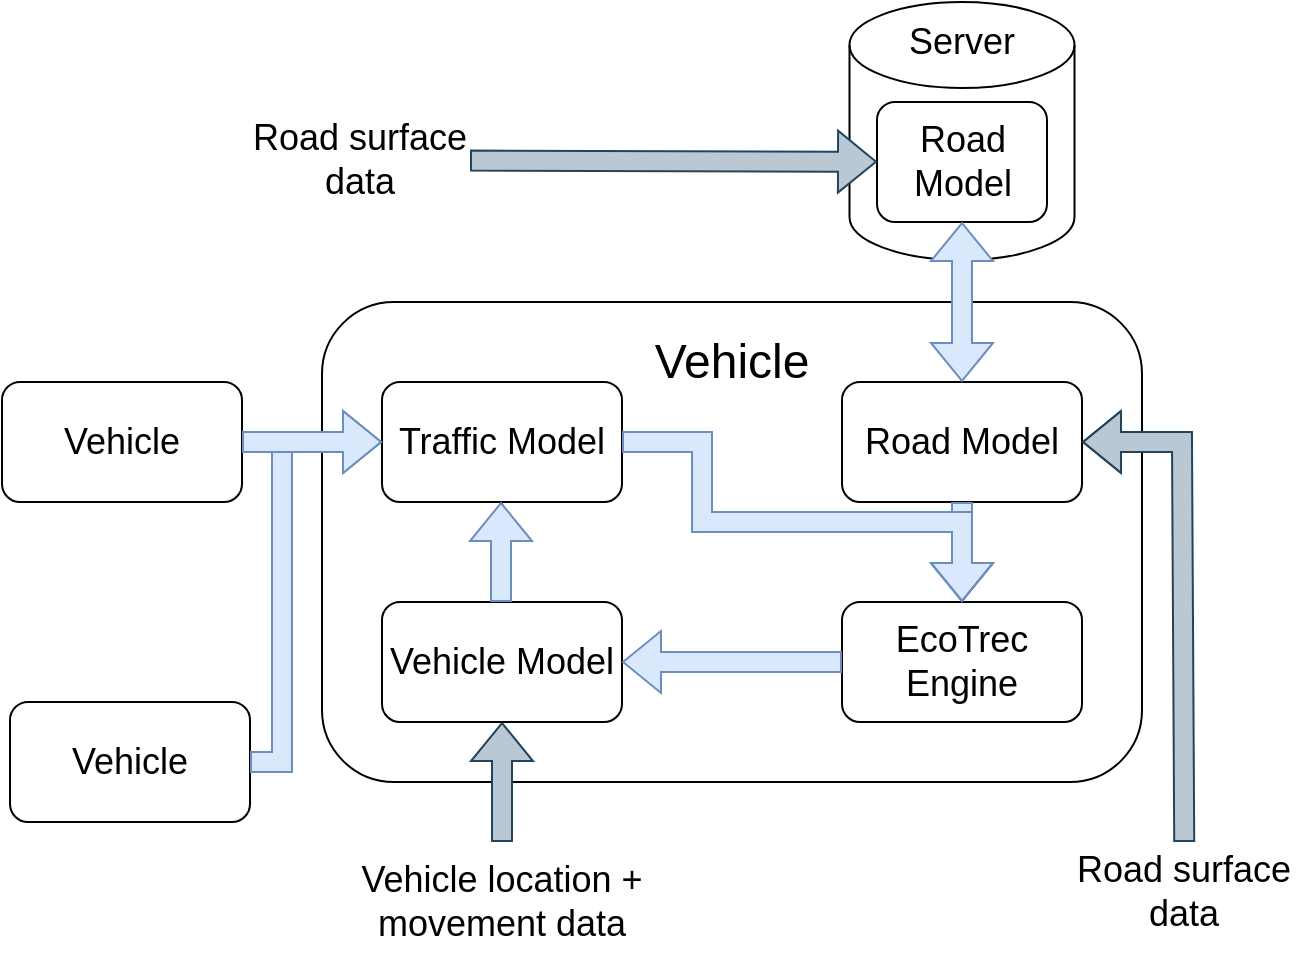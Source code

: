 <mxfile version="13.1.2" type="github">
  <diagram id="dmLgBLUqlHNM_bfMmvdy" name="Page-1">
    <mxGraphModel dx="1038" dy="548" grid="1" gridSize="10" guides="1" tooltips="1" connect="1" arrows="1" fold="1" page="1" pageScale="1" pageWidth="827" pageHeight="1169" math="0" shadow="0">
      <root>
        <mxCell id="0" />
        <mxCell id="1" parent="0" />
        <mxCell id="7ubEmNlEojUCyiRUeKrn-3" value="" style="strokeWidth=1;html=1;shape=mxgraph.flowchart.database;whiteSpace=wrap;" vertex="1" parent="1">
          <mxGeometry x="543.75" y="100" width="112.5" height="129" as="geometry" />
        </mxCell>
        <mxCell id="EFgIRNmMkR1W0rw9u6N1-2" value="" style="rounded=1;whiteSpace=wrap;html=1;" parent="1" vertex="1">
          <mxGeometry x="280" y="250" width="410" height="240" as="geometry" />
        </mxCell>
        <mxCell id="EFgIRNmMkR1W0rw9u6N1-3" value="&lt;font style=&quot;font-size: 18px&quot;&gt;Vehicle Model&lt;/font&gt;" style="rounded=1;whiteSpace=wrap;html=1;" parent="1" vertex="1">
          <mxGeometry x="310" y="400" width="120" height="60" as="geometry" />
        </mxCell>
        <mxCell id="EFgIRNmMkR1W0rw9u6N1-4" value="&lt;font style=&quot;font-size: 18px&quot;&gt;Road Model&lt;/font&gt;" style="rounded=1;whiteSpace=wrap;html=1;" parent="1" vertex="1">
          <mxGeometry x="540" y="290" width="120" height="60" as="geometry" />
        </mxCell>
        <mxCell id="EFgIRNmMkR1W0rw9u6N1-5" value="&lt;font style=&quot;font-size: 18px&quot;&gt;EcoTrec Engine&lt;/font&gt;" style="rounded=1;whiteSpace=wrap;html=1;" parent="1" vertex="1">
          <mxGeometry x="540" y="400" width="120" height="60" as="geometry" />
        </mxCell>
        <mxCell id="EFgIRNmMkR1W0rw9u6N1-6" value="&lt;font style=&quot;font-size: 18px&quot;&gt;Traffic Model&lt;/font&gt;" style="rounded=1;whiteSpace=wrap;html=1;" parent="1" vertex="1">
          <mxGeometry x="310" y="290" width="120" height="60" as="geometry" />
        </mxCell>
        <mxCell id="EFgIRNmMkR1W0rw9u6N1-11" value="" style="endArrow=classic;html=1;entryX=0.5;entryY=1;entryDx=0;entryDy=0;" parent="1" source="EFgIRNmMkR1W0rw9u6N1-3" target="EFgIRNmMkR1W0rw9u6N1-6" edge="1">
          <mxGeometry width="50" height="50" relative="1" as="geometry">
            <mxPoint x="210" y="600" as="sourcePoint" />
            <mxPoint x="260" y="550" as="targetPoint" />
          </mxGeometry>
        </mxCell>
        <mxCell id="EFgIRNmMkR1W0rw9u6N1-13" value="" style="endArrow=classic;html=1;entryX=0.5;entryY=0;entryDx=0;entryDy=0;exitX=0.5;exitY=1;exitDx=0;exitDy=0;rounded=0;shape=flexArrow;startSize=6;fillColor=#dae8fc;strokeColor=#6c8ebf;" parent="1" source="EFgIRNmMkR1W0rw9u6N1-4" target="EFgIRNmMkR1W0rw9u6N1-5" edge="1">
          <mxGeometry width="50" height="50" relative="1" as="geometry">
            <mxPoint x="330" y="620" as="sourcePoint" />
            <mxPoint x="380" y="570" as="targetPoint" />
          </mxGeometry>
        </mxCell>
        <mxCell id="EFgIRNmMkR1W0rw9u6N1-14" value="" style="endArrow=classic;html=1;entryX=0.5;entryY=0;entryDx=0;entryDy=0;exitX=1;exitY=0.5;exitDx=0;exitDy=0;fillColor=#dae8fc;strokeColor=#6c8ebf;rounded=0;shape=flexArrow;startSize=6;" parent="1" source="EFgIRNmMkR1W0rw9u6N1-6" target="EFgIRNmMkR1W0rw9u6N1-5" edge="1">
          <mxGeometry width="50" height="50" relative="1" as="geometry">
            <mxPoint x="294" y="600" as="sourcePoint" />
            <mxPoint x="344" y="550" as="targetPoint" />
            <Array as="points">
              <mxPoint x="470" y="320" />
              <mxPoint x="470" y="360" />
              <mxPoint x="530" y="360" />
              <mxPoint x="600" y="360" />
            </Array>
          </mxGeometry>
        </mxCell>
        <mxCell id="EFgIRNmMkR1W0rw9u6N1-16" value="" style="endArrow=classic;html=1;entryX=1;entryY=0.5;entryDx=0;entryDy=0;rounded=0;shape=flexArrow;startSize=6;fillColor=#dae8fc;strokeColor=#6c8ebf;" parent="1" source="EFgIRNmMkR1W0rw9u6N1-5" target="EFgIRNmMkR1W0rw9u6N1-3" edge="1">
          <mxGeometry width="50" height="50" relative="1" as="geometry">
            <mxPoint x="360" y="560" as="sourcePoint" />
            <mxPoint x="410" y="510" as="targetPoint" />
          </mxGeometry>
        </mxCell>
        <mxCell id="EFgIRNmMkR1W0rw9u6N1-17" value="" style="endArrow=classic;html=1;entryX=0.5;entryY=1;entryDx=0;entryDy=0;rounded=0;shape=flexArrow;startSize=6;fillColor=#dae8fc;strokeColor=#6c8ebf;" parent="1" edge="1">
          <mxGeometry width="50" height="50" relative="1" as="geometry">
            <mxPoint x="369.5" y="400" as="sourcePoint" />
            <mxPoint x="369.5" y="350" as="targetPoint" />
          </mxGeometry>
        </mxCell>
        <mxCell id="EFgIRNmMkR1W0rw9u6N1-18" value="&lt;font style=&quot;font-size: 24px&quot;&gt;Vehicle&lt;/font&gt;" style="text;html=1;strokeColor=none;fillColor=none;align=center;verticalAlign=middle;whiteSpace=wrap;rounded=0;fontSize=24;" parent="1" vertex="1">
          <mxGeometry x="465" y="270" width="40" height="20" as="geometry" />
        </mxCell>
        <mxCell id="EFgIRNmMkR1W0rw9u6N1-21" value="&lt;font style=&quot;font-size: 18px&quot;&gt;Vehicle&lt;/font&gt;" style="rounded=1;whiteSpace=wrap;html=1;" parent="1" vertex="1">
          <mxGeometry x="124" y="450" width="120" height="60" as="geometry" />
        </mxCell>
        <mxCell id="EFgIRNmMkR1W0rw9u6N1-22" value="&lt;font style=&quot;font-size: 18px&quot;&gt;Vehicle&lt;/font&gt;" style="rounded=1;whiteSpace=wrap;html=1;" parent="1" vertex="1">
          <mxGeometry x="120" y="290" width="120" height="60" as="geometry" />
        </mxCell>
        <mxCell id="EFgIRNmMkR1W0rw9u6N1-23" value="" style="endArrow=classic;html=1;strokeColor=#6c8ebf;entryX=0;entryY=0.5;entryDx=0;entryDy=0;exitX=1;exitY=0.5;exitDx=0;exitDy=0;rounded=0;shape=flexArrow;fillColor=#dae8fc;" parent="1" source="EFgIRNmMkR1W0rw9u6N1-21" target="EFgIRNmMkR1W0rw9u6N1-6" edge="1">
          <mxGeometry width="50" height="50" relative="1" as="geometry">
            <mxPoint x="200" y="480" as="sourcePoint" />
            <mxPoint x="250" y="430" as="targetPoint" />
            <Array as="points">
              <mxPoint x="260" y="480" />
              <mxPoint x="260" y="400" />
              <mxPoint x="260" y="320" />
            </Array>
          </mxGeometry>
        </mxCell>
        <mxCell id="EFgIRNmMkR1W0rw9u6N1-24" value="" style="endArrow=classic;html=1;strokeColor=#6c8ebf;entryX=0;entryY=0.5;entryDx=0;entryDy=0;exitX=1;exitY=0.5;exitDx=0;exitDy=0;rounded=0;shape=flexArrow;fillColor=#dae8fc;" parent="1" source="EFgIRNmMkR1W0rw9u6N1-22" target="EFgIRNmMkR1W0rw9u6N1-6" edge="1">
          <mxGeometry width="50" height="50" relative="1" as="geometry">
            <mxPoint x="200" y="480" as="sourcePoint" />
            <mxPoint x="250" y="430" as="targetPoint" />
          </mxGeometry>
        </mxCell>
        <mxCell id="EFgIRNmMkR1W0rw9u6N1-26" value="&lt;font style=&quot;font-size: 18px&quot;&gt;Road&lt;br&gt;Model&lt;/font&gt;" style="rounded=1;whiteSpace=wrap;html=1;" parent="1" vertex="1">
          <mxGeometry x="557.5" y="150" width="85" height="60" as="geometry" />
        </mxCell>
        <mxCell id="EFgIRNmMkR1W0rw9u6N1-27" value="&lt;font style=&quot;font-size: 18px&quot;&gt;Server&lt;/font&gt;" style="text;html=1;strokeColor=none;fillColor=none;align=center;verticalAlign=middle;whiteSpace=wrap;rounded=0;" parent="1" vertex="1">
          <mxGeometry x="580" y="110" width="40" height="20" as="geometry" />
        </mxCell>
        <mxCell id="EFgIRNmMkR1W0rw9u6N1-28" value="&lt;font style=&quot;font-size: 18px&quot;&gt;Road surface data&lt;/font&gt;" style="text;html=1;strokeColor=none;fillColor=none;align=center;verticalAlign=middle;whiteSpace=wrap;rounded=0;" parent="1" vertex="1">
          <mxGeometry x="244" y="169" width="110" height="20" as="geometry" />
        </mxCell>
        <mxCell id="EFgIRNmMkR1W0rw9u6N1-29" value="" style="endArrow=classic;html=1;strokeColor=#000000;entryX=0;entryY=0.5;entryDx=0;entryDy=0;exitX=1;exitY=0.5;exitDx=0;exitDy=0;" parent="1" source="EFgIRNmMkR1W0rw9u6N1-28" target="EFgIRNmMkR1W0rw9u6N1-26" edge="1">
          <mxGeometry width="50" height="50" relative="1" as="geometry">
            <mxPoint x="210" y="250" as="sourcePoint" />
            <mxPoint x="450" y="170" as="targetPoint" />
          </mxGeometry>
        </mxCell>
        <mxCell id="EFgIRNmMkR1W0rw9u6N1-32" value="" style="endArrow=classic;html=1;strokeColor=#23445d;entryX=0.5;entryY=1;entryDx=0;entryDy=0;exitX=0.5;exitY=0;exitDx=0;exitDy=0;rounded=0;shape=flexArrow;fillColor=#bac8d3;" parent="1" source="7ubEmNlEojUCyiRUeKrn-11" target="EFgIRNmMkR1W0rw9u6N1-3" edge="1">
          <mxGeometry width="50" height="50" relative="1" as="geometry">
            <mxPoint x="370" y="510" as="sourcePoint" />
            <mxPoint x="310" y="550" as="targetPoint" />
          </mxGeometry>
        </mxCell>
        <mxCell id="EFgIRNmMkR1W0rw9u6N1-35" value="" style="endArrow=classic;html=1;strokeColor=#23445d;entryX=1;entryY=0.5;entryDx=0;entryDy=0;rounded=0;shape=flexArrow;fillColor=#bac8d3;" parent="1" source="7ubEmNlEojUCyiRUeKrn-6" target="EFgIRNmMkR1W0rw9u6N1-4" edge="1">
          <mxGeometry width="50" height="50" relative="1" as="geometry">
            <mxPoint x="709" y="505" as="sourcePoint" />
            <mxPoint x="560" y="580" as="targetPoint" />
            <Array as="points">
              <mxPoint x="710" y="320" />
            </Array>
          </mxGeometry>
        </mxCell>
        <mxCell id="EFgIRNmMkR1W0rw9u6N1-36" value="" style="endArrow=classic;startArrow=classic;html=1;strokeColor=#6c8ebf;entryX=0.5;entryY=1;entryDx=0;entryDy=0;exitX=0.5;exitY=0;exitDx=0;exitDy=0;rounded=0;shape=flexArrow;fillColor=#dae8fc;" parent="1" source="EFgIRNmMkR1W0rw9u6N1-4" target="EFgIRNmMkR1W0rw9u6N1-26" edge="1">
          <mxGeometry width="50" height="50" relative="1" as="geometry">
            <mxPoint x="80" y="240" as="sourcePoint" />
            <mxPoint x="130" y="190" as="targetPoint" />
          </mxGeometry>
        </mxCell>
        <mxCell id="EFgIRNmMkR1W0rw9u6N1-38" value="" style="endArrow=classic;html=1;strokeColor=#23445d;exitX=1;exitY=0.5;exitDx=0;exitDy=0;rounded=0;shape=flexArrow;fillColor=#bac8d3;" parent="1" edge="1" target="EFgIRNmMkR1W0rw9u6N1-26">
          <mxGeometry width="50" height="50" relative="1" as="geometry">
            <mxPoint x="354" y="179.29" as="sourcePoint" />
            <mxPoint x="557.5" y="180.29" as="targetPoint" />
          </mxGeometry>
        </mxCell>
        <mxCell id="7ubEmNlEojUCyiRUeKrn-6" value="&lt;font style=&quot;font-size: 18px&quot;&gt;Road surface data&lt;/font&gt;" style="text;html=1;strokeColor=none;fillColor=none;align=center;verticalAlign=middle;whiteSpace=wrap;rounded=0;" vertex="1" parent="1">
          <mxGeometry x="656.25" y="520" width="110" height="50" as="geometry" />
        </mxCell>
        <mxCell id="7ubEmNlEojUCyiRUeKrn-11" value="&lt;font style=&quot;font-size: 18px&quot;&gt;Vehicle location + movement data&lt;/font&gt;" style="text;html=1;strokeColor=none;fillColor=none;align=center;verticalAlign=middle;whiteSpace=wrap;rounded=0;" vertex="1" parent="1">
          <mxGeometry x="295" y="520" width="150" height="60" as="geometry" />
        </mxCell>
      </root>
    </mxGraphModel>
  </diagram>
</mxfile>
